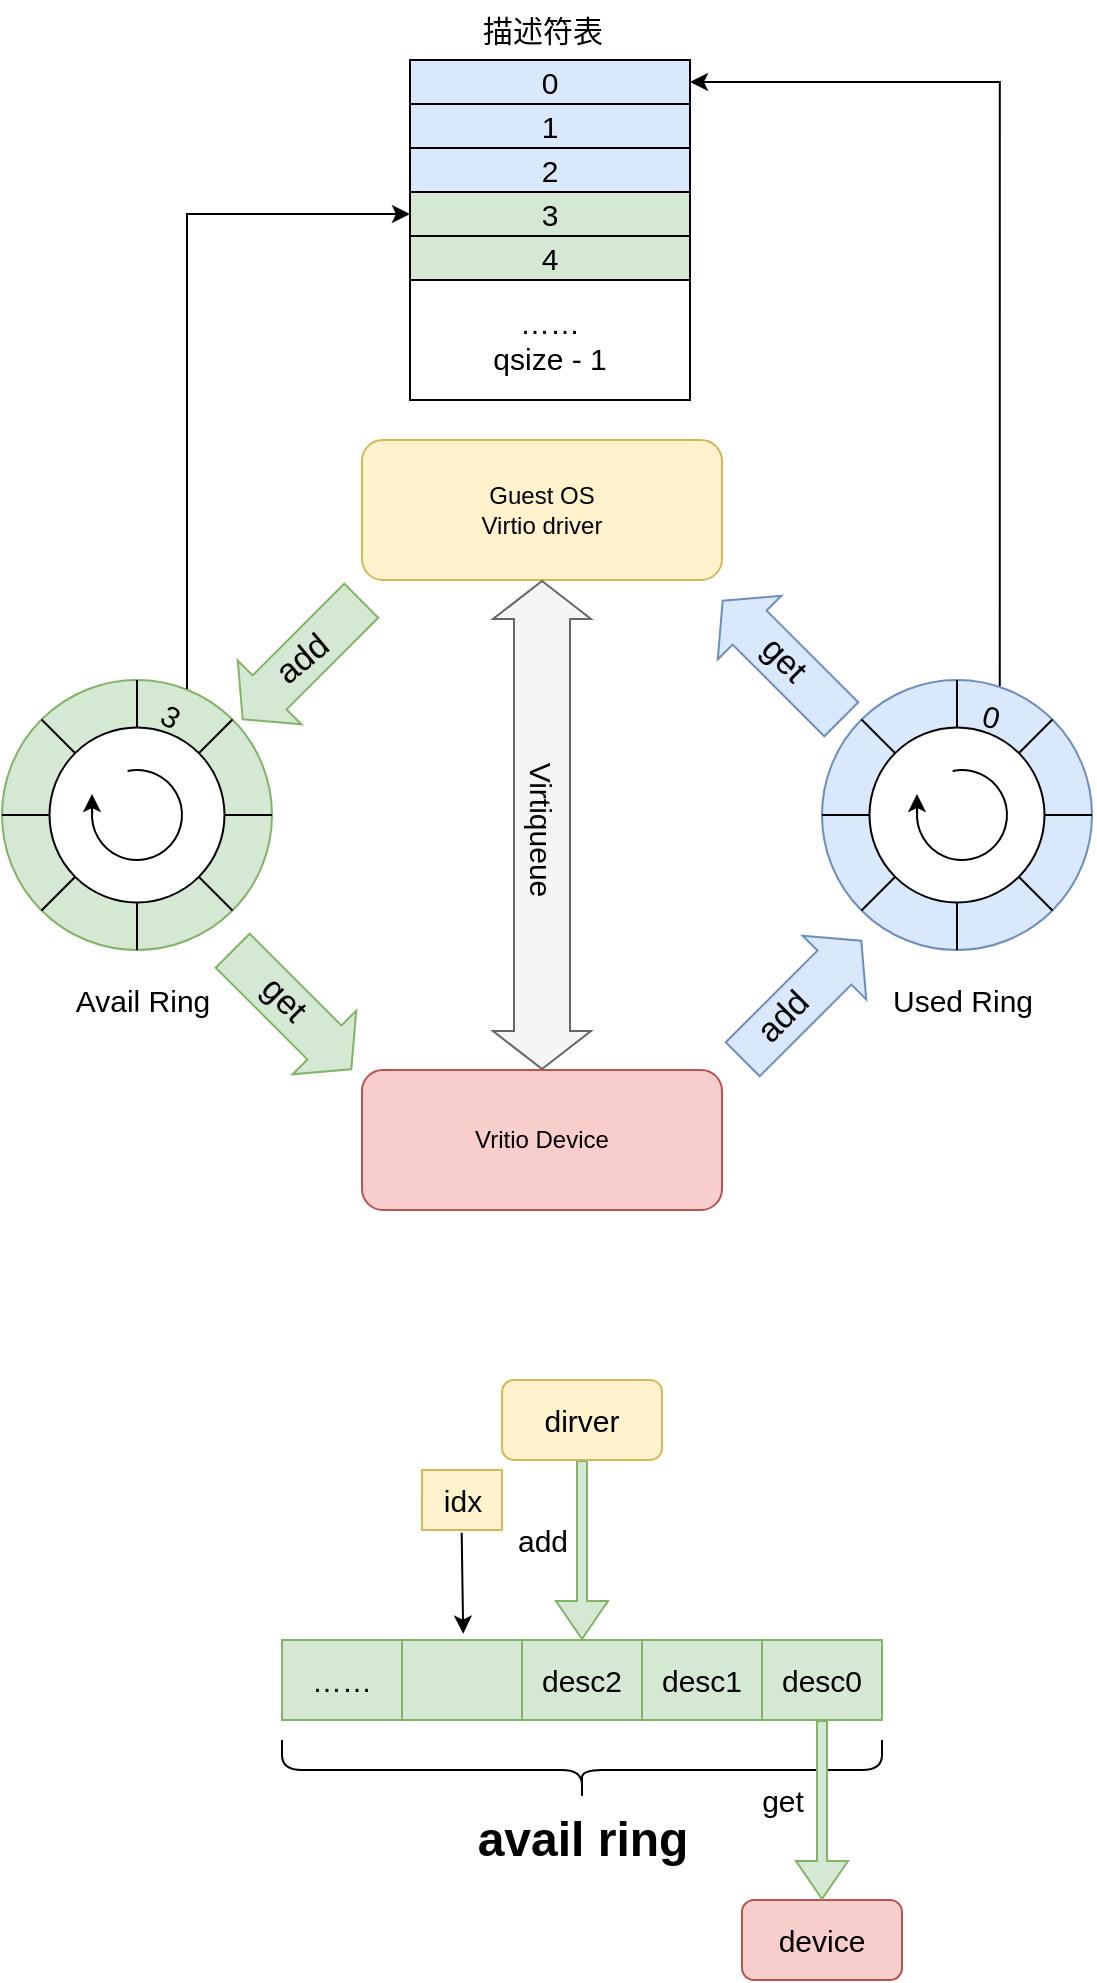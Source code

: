 <mxfile version="20.5.1" type="github">
  <diagram id="mLBqkB2ChwaHw_8gPhbc" name="第 1 页">
    <mxGraphModel dx="948" dy="522" grid="1" gridSize="10" guides="1" tooltips="1" connect="1" arrows="1" fold="1" page="0" pageScale="1" pageWidth="827" pageHeight="1169" math="0" shadow="0">
      <root>
        <mxCell id="0" />
        <mxCell id="1" parent="0" />
        <mxCell id="fm5rg67f0QVLAu_p31AU-152" value="" style="shape=curlyBracket;whiteSpace=wrap;html=1;rounded=1;labelBackgroundColor=none;labelBorderColor=none;strokeColor=#000000;strokeWidth=1;fontSize=15;fontColor=default;fillColor=none;rotation=-90;size=0.5;" vertex="1" parent="1">
          <mxGeometry x="345" y="785" width="30" height="300" as="geometry" />
        </mxCell>
        <mxCell id="fm5rg67f0QVLAu_p31AU-139" value="" style="shape=flexArrow;endArrow=classic;html=1;rounded=0;fontSize=15;width=5;fillColor=#d5e8d4;strokeColor=#82b366;startArrow=none;exitX=0.5;exitY=1;exitDx=0;exitDy=0;" edge="1" parent="1" source="fm5rg67f0QVLAu_p31AU-138" target="fm5rg67f0QVLAu_p31AU-132">
          <mxGeometry width="50" height="50" relative="1" as="geometry">
            <mxPoint x="370" y="790" as="sourcePoint" />
            <mxPoint x="319.58" y="840" as="targetPoint" />
          </mxGeometry>
        </mxCell>
        <mxCell id="fm5rg67f0QVLAu_p31AU-147" value="add" style="edgeLabel;html=1;align=center;verticalAlign=middle;resizable=0;points=[];fontSize=15;fontColor=default;labelBackgroundColor=none;" vertex="1" connectable="0" parent="fm5rg67f0QVLAu_p31AU-139">
          <mxGeometry x="-0.205" y="5" relative="1" as="geometry">
            <mxPoint x="-25" y="4" as="offset" />
          </mxGeometry>
        </mxCell>
        <mxCell id="fm5rg67f0QVLAu_p31AU-2" value="Guest OS&lt;br&gt;Virtio driver" style="rounded=1;whiteSpace=wrap;html=1;fillColor=#fff2cc;strokeColor=#d6b656;" vertex="1" parent="1">
          <mxGeometry x="250" y="270" width="180" height="70" as="geometry" />
        </mxCell>
        <mxCell id="fm5rg67f0QVLAu_p31AU-3" value="" style="shape=flexArrow;endArrow=classic;startArrow=classic;html=1;rounded=0;entryX=0.5;entryY=1;entryDx=0;entryDy=0;width=28;fillColor=#f5f5f5;strokeColor=#666666;exitX=0.5;exitY=0;exitDx=0;exitDy=0;" edge="1" parent="1" source="fm5rg67f0QVLAu_p31AU-4" target="fm5rg67f0QVLAu_p31AU-2">
          <mxGeometry width="100" height="100" relative="1" as="geometry">
            <mxPoint x="340" y="580" as="sourcePoint" />
            <mxPoint x="340" y="360" as="targetPoint" />
          </mxGeometry>
        </mxCell>
        <mxCell id="fm5rg67f0QVLAu_p31AU-12" value="Virtiqueue" style="edgeLabel;html=1;align=center;verticalAlign=middle;resizable=0;points=[];fontSize=15;rotation=90;labelBackgroundColor=none;" vertex="1" connectable="0" parent="fm5rg67f0QVLAu_p31AU-3">
          <mxGeometry x="0.379" y="4" relative="1" as="geometry">
            <mxPoint x="4" y="48" as="offset" />
          </mxGeometry>
        </mxCell>
        <mxCell id="fm5rg67f0QVLAu_p31AU-4" value="Vritio Device" style="rounded=1;whiteSpace=wrap;html=1;fillColor=#f8cecc;strokeColor=#b85450;" vertex="1" parent="1">
          <mxGeometry x="250" y="585" width="180" height="70" as="geometry" />
        </mxCell>
        <mxCell id="fm5rg67f0QVLAu_p31AU-27" value="" style="ellipse;whiteSpace=wrap;html=1;aspect=fixed;fontSize=15;fillColor=#d5e8d4;strokeColor=#82b366;" vertex="1" parent="1">
          <mxGeometry x="70" y="390" width="135" height="135" as="geometry" />
        </mxCell>
        <mxCell id="fm5rg67f0QVLAu_p31AU-40" value="……&lt;br&gt;qsize - 1" style="rounded=0;whiteSpace=wrap;html=1;fontSize=15;" vertex="1" parent="1">
          <mxGeometry x="274" y="190" width="140" height="60" as="geometry" />
        </mxCell>
        <mxCell id="fm5rg67f0QVLAu_p31AU-41" value="描述符表" style="text;html=1;align=center;verticalAlign=middle;resizable=0;points=[];autosize=1;strokeColor=none;fillColor=none;fontSize=15;" vertex="1" parent="1">
          <mxGeometry x="300" y="50" width="80" height="30" as="geometry" />
        </mxCell>
        <mxCell id="fm5rg67f0QVLAu_p31AU-44" value="Avail Ring" style="text;html=1;align=center;verticalAlign=middle;resizable=0;points=[];autosize=1;strokeColor=none;fillColor=none;fontSize=15;" vertex="1" parent="1">
          <mxGeometry x="95" y="535" width="90" height="30" as="geometry" />
        </mxCell>
        <mxCell id="fm5rg67f0QVLAu_p31AU-47" value="Used Ring" style="text;html=1;align=center;verticalAlign=middle;resizable=0;points=[];autosize=1;strokeColor=none;fillColor=none;fontSize=15;" vertex="1" parent="1">
          <mxGeometry x="505" y="535" width="90" height="30" as="geometry" />
        </mxCell>
        <mxCell id="fm5rg67f0QVLAu_p31AU-48" value="" style="shape=flexArrow;endArrow=classic;html=1;rounded=0;fontSize=15;width=24;fillColor=#d5e8d4;strokeColor=#82b366;" edge="1" parent="1">
          <mxGeometry width="50" height="50" relative="1" as="geometry">
            <mxPoint x="250" y="350" as="sourcePoint" />
            <mxPoint x="190" y="410" as="targetPoint" />
          </mxGeometry>
        </mxCell>
        <mxCell id="fm5rg67f0QVLAu_p31AU-51" value="add" style="edgeLabel;html=1;align=center;verticalAlign=middle;resizable=0;points=[];fontSize=17;rotation=-40;labelBackgroundColor=none;" vertex="1" connectable="0" parent="fm5rg67f0QVLAu_p31AU-48">
          <mxGeometry x="-0.3" y="4" relative="1" as="geometry">
            <mxPoint x="-12" y="6" as="offset" />
          </mxGeometry>
        </mxCell>
        <mxCell id="fm5rg67f0QVLAu_p31AU-54" value="" style="shape=flexArrow;endArrow=classic;html=1;rounded=0;fontSize=15;width=24;fillColor=#dae8fc;strokeColor=#6c8ebf;" edge="1" parent="1">
          <mxGeometry width="50" height="50" relative="1" as="geometry">
            <mxPoint x="490" y="410" as="sourcePoint" />
            <mxPoint x="430" y="350" as="targetPoint" />
          </mxGeometry>
        </mxCell>
        <mxCell id="fm5rg67f0QVLAu_p31AU-61" value="get" style="edgeLabel;html=1;align=center;verticalAlign=middle;resizable=0;points=[];fontSize=17;rotation=45;labelBackgroundColor=none;" vertex="1" connectable="0" parent="fm5rg67f0QVLAu_p31AU-54">
          <mxGeometry x="-0.42" y="2" relative="1" as="geometry">
            <mxPoint x="-11" y="-14" as="offset" />
          </mxGeometry>
        </mxCell>
        <mxCell id="fm5rg67f0QVLAu_p31AU-56" value="" style="shape=flexArrow;endArrow=classic;html=1;rounded=0;fontSize=15;width=24;fillColor=#d5e8d4;strokeColor=#82b366;" edge="1" parent="1">
          <mxGeometry width="50" height="50" relative="1" as="geometry">
            <mxPoint x="185" y="525" as="sourcePoint" />
            <mxPoint x="245" y="585" as="targetPoint" />
          </mxGeometry>
        </mxCell>
        <mxCell id="fm5rg67f0QVLAu_p31AU-59" value="get" style="edgeLabel;html=1;align=center;verticalAlign=middle;resizable=0;points=[];fontSize=17;rotation=45;labelBackgroundColor=none;" vertex="1" connectable="0" parent="fm5rg67f0QVLAu_p31AU-56">
          <mxGeometry x="-0.094" y="3" relative="1" as="geometry">
            <mxPoint x="-4" as="offset" />
          </mxGeometry>
        </mxCell>
        <mxCell id="fm5rg67f0QVLAu_p31AU-57" value="" style="shape=flexArrow;endArrow=classic;html=1;rounded=0;fontSize=15;width=24;fillColor=#dae8fc;strokeColor=#6c8ebf;" edge="1" parent="1">
          <mxGeometry width="50" height="50" relative="1" as="geometry">
            <mxPoint x="440" y="580" as="sourcePoint" />
            <mxPoint x="500" y="520" as="targetPoint" />
          </mxGeometry>
        </mxCell>
        <mxCell id="fm5rg67f0QVLAu_p31AU-60" value="add" style="edgeLabel;html=1;align=center;verticalAlign=middle;resizable=0;points=[];fontSize=17;rotation=-45;labelBackgroundColor=none;" vertex="1" connectable="0" parent="fm5rg67f0QVLAu_p31AU-57">
          <mxGeometry x="-0.239" y="5" relative="1" as="geometry">
            <mxPoint x="1" y="6" as="offset" />
          </mxGeometry>
        </mxCell>
        <mxCell id="fm5rg67f0QVLAu_p31AU-64" value="" style="endArrow=none;html=1;rounded=0;fontSize=17;entryX=1;entryY=0;entryDx=0;entryDy=0;exitX=0;exitY=1;exitDx=0;exitDy=0;" edge="1" parent="1" source="fm5rg67f0QVLAu_p31AU-27" target="fm5rg67f0QVLAu_p31AU-27">
          <mxGeometry width="50" height="50" relative="1" as="geometry">
            <mxPoint x="110" y="480" as="sourcePoint" />
            <mxPoint x="160" y="430" as="targetPoint" />
          </mxGeometry>
        </mxCell>
        <mxCell id="fm5rg67f0QVLAu_p31AU-67" value="" style="endArrow=none;html=1;rounded=0;fontSize=17;entryX=0;entryY=0;entryDx=0;entryDy=0;exitX=1;exitY=1;exitDx=0;exitDy=0;" edge="1" parent="1">
          <mxGeometry width="50" height="50" relative="1" as="geometry">
            <mxPoint x="185.23" y="505.23" as="sourcePoint" />
            <mxPoint x="89.77" y="409.77" as="targetPoint" />
          </mxGeometry>
        </mxCell>
        <mxCell id="fm5rg67f0QVLAu_p31AU-68" value="" style="endArrow=none;html=1;rounded=0;fontSize=17;entryX=0.5;entryY=0;entryDx=0;entryDy=0;exitX=0.5;exitY=1;exitDx=0;exitDy=0;" edge="1" parent="1" source="fm5rg67f0QVLAu_p31AU-27" target="fm5rg67f0QVLAu_p31AU-27">
          <mxGeometry width="50" height="50" relative="1" as="geometry">
            <mxPoint x="195.23" y="515.23" as="sourcePoint" />
            <mxPoint x="99.77" y="419.77" as="targetPoint" />
          </mxGeometry>
        </mxCell>
        <mxCell id="fm5rg67f0QVLAu_p31AU-69" value="" style="endArrow=none;html=1;rounded=0;fontSize=17;entryX=0;entryY=0.5;entryDx=0;entryDy=0;exitX=1;exitY=0.5;exitDx=0;exitDy=0;" edge="1" parent="1" source="fm5rg67f0QVLAu_p31AU-27" target="fm5rg67f0QVLAu_p31AU-27">
          <mxGeometry width="50" height="50" relative="1" as="geometry">
            <mxPoint x="205.23" y="525.23" as="sourcePoint" />
            <mxPoint x="109.77" y="429.77" as="targetPoint" />
          </mxGeometry>
        </mxCell>
        <mxCell id="fm5rg67f0QVLAu_p31AU-42" value="" style="ellipse;whiteSpace=wrap;html=1;aspect=fixed;fontSize=15;fillColor=#FFFFFF;" vertex="1" parent="1">
          <mxGeometry x="93.75" y="413.75" width="87.5" height="87.5" as="geometry" />
        </mxCell>
        <mxCell id="fm5rg67f0QVLAu_p31AU-78" value="" style="ellipse;whiteSpace=wrap;html=1;aspect=fixed;fontSize=15;fillColor=#dae8fc;strokeColor=#6c8ebf;" vertex="1" parent="1">
          <mxGeometry x="480" y="390" width="135" height="135" as="geometry" />
        </mxCell>
        <mxCell id="fm5rg67f0QVLAu_p31AU-79" value="" style="endArrow=none;html=1;rounded=0;fontSize=17;entryX=1;entryY=0;entryDx=0;entryDy=0;exitX=0;exitY=1;exitDx=0;exitDy=0;" edge="1" parent="1" source="fm5rg67f0QVLAu_p31AU-78" target="fm5rg67f0QVLAu_p31AU-78">
          <mxGeometry width="50" height="50" relative="1" as="geometry">
            <mxPoint x="520" y="480" as="sourcePoint" />
            <mxPoint x="570" y="430" as="targetPoint" />
          </mxGeometry>
        </mxCell>
        <mxCell id="fm5rg67f0QVLAu_p31AU-80" value="" style="endArrow=none;html=1;rounded=0;fontSize=17;entryX=0;entryY=0;entryDx=0;entryDy=0;exitX=1;exitY=1;exitDx=0;exitDy=0;" edge="1" parent="1">
          <mxGeometry width="50" height="50" relative="1" as="geometry">
            <mxPoint x="595.23" y="505.23" as="sourcePoint" />
            <mxPoint x="499.77" y="409.77" as="targetPoint" />
          </mxGeometry>
        </mxCell>
        <mxCell id="fm5rg67f0QVLAu_p31AU-81" value="" style="endArrow=none;html=1;rounded=0;fontSize=17;entryX=0.5;entryY=0;entryDx=0;entryDy=0;exitX=0.5;exitY=1;exitDx=0;exitDy=0;" edge="1" parent="1" source="fm5rg67f0QVLAu_p31AU-78" target="fm5rg67f0QVLAu_p31AU-78">
          <mxGeometry width="50" height="50" relative="1" as="geometry">
            <mxPoint x="605.23" y="515.23" as="sourcePoint" />
            <mxPoint x="509.77" y="419.77" as="targetPoint" />
          </mxGeometry>
        </mxCell>
        <mxCell id="fm5rg67f0QVLAu_p31AU-82" value="" style="endArrow=none;html=1;rounded=0;fontSize=17;entryX=0;entryY=0.5;entryDx=0;entryDy=0;exitX=1;exitY=0.5;exitDx=0;exitDy=0;" edge="1" parent="1" source="fm5rg67f0QVLAu_p31AU-78" target="fm5rg67f0QVLAu_p31AU-78">
          <mxGeometry width="50" height="50" relative="1" as="geometry">
            <mxPoint x="615.23" y="525.23" as="sourcePoint" />
            <mxPoint x="519.77" y="429.77" as="targetPoint" />
          </mxGeometry>
        </mxCell>
        <mxCell id="fm5rg67f0QVLAu_p31AU-83" value="" style="ellipse;whiteSpace=wrap;html=1;aspect=fixed;fontSize=15;fillColor=#FFFFFF;" vertex="1" parent="1">
          <mxGeometry x="512.5" y="422.5" width="70" height="70" as="geometry" />
        </mxCell>
        <mxCell id="fm5rg67f0QVLAu_p31AU-88" style="edgeStyle=orthogonalEdgeStyle;rounded=0;orthogonalLoop=1;jettySize=auto;html=1;exitX=0.5;exitY=0;exitDx=0;exitDy=0;entryX=0;entryY=0.5;entryDx=0;entryDy=0;strokeColor=#000000;fontSize=15;" edge="1" parent="1" source="fm5rg67f0QVLAu_p31AU-84" target="fm5rg67f0QVLAu_p31AU-36">
          <mxGeometry relative="1" as="geometry" />
        </mxCell>
        <mxCell id="fm5rg67f0QVLAu_p31AU-84" value="3" style="text;html=1;strokeColor=none;fillColor=none;align=center;verticalAlign=middle;whiteSpace=wrap;rounded=0;strokeWidth=2;fontSize=15;rotation=30;" vertex="1" parent="1">
          <mxGeometry x="125" y="392.5" width="60" height="30" as="geometry" />
        </mxCell>
        <mxCell id="fm5rg67f0QVLAu_p31AU-90" style="edgeStyle=orthogonalEdgeStyle;rounded=0;orthogonalLoop=1;jettySize=auto;html=1;exitX=0.5;exitY=0;exitDx=0;exitDy=0;entryX=1;entryY=0.5;entryDx=0;entryDy=0;strokeColor=#000000;fontSize=15;" edge="1" parent="1" source="fm5rg67f0QVLAu_p31AU-89" target="fm5rg67f0QVLAu_p31AU-30">
          <mxGeometry relative="1" as="geometry" />
        </mxCell>
        <mxCell id="fm5rg67f0QVLAu_p31AU-89" value="0" style="text;html=1;strokeColor=none;fillColor=none;align=center;verticalAlign=middle;whiteSpace=wrap;rounded=0;strokeWidth=2;fontSize=15;rotation=15;" vertex="1" parent="1">
          <mxGeometry x="535" y="392.5" width="60" height="30" as="geometry" />
        </mxCell>
        <mxCell id="fm5rg67f0QVLAu_p31AU-29" value="" style="shape=table;startSize=0;container=1;collapsible=0;childLayout=tableLayout;fontSize=15;" vertex="1" parent="1">
          <mxGeometry x="274" y="80" width="140" height="110" as="geometry" />
        </mxCell>
        <mxCell id="fm5rg67f0QVLAu_p31AU-30" value="" style="shape=tableRow;horizontal=0;startSize=0;swimlaneHead=0;swimlaneBody=0;top=0;left=0;bottom=0;right=0;collapsible=0;dropTarget=0;fillColor=none;points=[[0,0.5],[1,0.5]];portConstraint=eastwest;fontSize=15;" vertex="1" parent="fm5rg67f0QVLAu_p31AU-29">
          <mxGeometry width="140" height="22" as="geometry" />
        </mxCell>
        <mxCell id="fm5rg67f0QVLAu_p31AU-31" value="0" style="shape=partialRectangle;html=1;whiteSpace=wrap;connectable=0;overflow=hidden;fillColor=#dae8fc;top=0;left=0;bottom=0;right=0;pointerEvents=1;fontSize=15;strokeColor=#6c8ebf;" vertex="1" parent="fm5rg67f0QVLAu_p31AU-30">
          <mxGeometry width="140" height="22" as="geometry">
            <mxRectangle width="140" height="22" as="alternateBounds" />
          </mxGeometry>
        </mxCell>
        <mxCell id="fm5rg67f0QVLAu_p31AU-32" value="" style="shape=tableRow;horizontal=0;startSize=0;swimlaneHead=0;swimlaneBody=0;top=0;left=0;bottom=0;right=0;collapsible=0;dropTarget=0;fillColor=none;points=[[0,0.5],[1,0.5]];portConstraint=eastwest;fontSize=15;" vertex="1" parent="fm5rg67f0QVLAu_p31AU-29">
          <mxGeometry y="22" width="140" height="22" as="geometry" />
        </mxCell>
        <mxCell id="fm5rg67f0QVLAu_p31AU-33" value="1" style="shape=partialRectangle;html=1;whiteSpace=wrap;connectable=0;overflow=hidden;fillColor=#dae8fc;top=0;left=0;bottom=0;right=0;pointerEvents=1;fontSize=15;strokeColor=#6c8ebf;" vertex="1" parent="fm5rg67f0QVLAu_p31AU-32">
          <mxGeometry width="140" height="22" as="geometry">
            <mxRectangle width="140" height="22" as="alternateBounds" />
          </mxGeometry>
        </mxCell>
        <mxCell id="fm5rg67f0QVLAu_p31AU-34" value="" style="shape=tableRow;horizontal=0;startSize=0;swimlaneHead=0;swimlaneBody=0;top=0;left=0;bottom=0;right=0;collapsible=0;dropTarget=0;fillColor=none;points=[[0,0.5],[1,0.5]];portConstraint=eastwest;fontSize=15;" vertex="1" parent="fm5rg67f0QVLAu_p31AU-29">
          <mxGeometry y="44" width="140" height="22" as="geometry" />
        </mxCell>
        <mxCell id="fm5rg67f0QVLAu_p31AU-35" value="2" style="shape=partialRectangle;html=1;whiteSpace=wrap;connectable=0;overflow=hidden;fillColor=#dae8fc;top=0;left=0;bottom=0;right=0;pointerEvents=1;fontSize=15;strokeColor=#6c8ebf;" vertex="1" parent="fm5rg67f0QVLAu_p31AU-34">
          <mxGeometry width="140" height="22" as="geometry">
            <mxRectangle width="140" height="22" as="alternateBounds" />
          </mxGeometry>
        </mxCell>
        <mxCell id="fm5rg67f0QVLAu_p31AU-36" value="" style="shape=tableRow;horizontal=0;startSize=0;swimlaneHead=0;swimlaneBody=0;top=0;left=0;bottom=0;right=0;collapsible=0;dropTarget=0;fillColor=none;points=[[0,0.5],[1,0.5]];portConstraint=eastwest;fontSize=15;" vertex="1" parent="fm5rg67f0QVLAu_p31AU-29">
          <mxGeometry y="66" width="140" height="22" as="geometry" />
        </mxCell>
        <mxCell id="fm5rg67f0QVLAu_p31AU-37" value="3" style="shape=partialRectangle;html=1;whiteSpace=wrap;connectable=0;overflow=hidden;fillColor=#d5e8d4;top=0;left=0;bottom=0;right=0;pointerEvents=1;fontSize=15;strokeColor=#82b366;" vertex="1" parent="fm5rg67f0QVLAu_p31AU-36">
          <mxGeometry width="140" height="22" as="geometry">
            <mxRectangle width="140" height="22" as="alternateBounds" />
          </mxGeometry>
        </mxCell>
        <mxCell id="fm5rg67f0QVLAu_p31AU-38" value="" style="shape=tableRow;horizontal=0;startSize=0;swimlaneHead=0;swimlaneBody=0;top=0;left=0;bottom=0;right=0;collapsible=0;dropTarget=0;fillColor=none;points=[[0,0.5],[1,0.5]];portConstraint=eastwest;fontSize=15;" vertex="1" parent="fm5rg67f0QVLAu_p31AU-29">
          <mxGeometry y="88" width="140" height="22" as="geometry" />
        </mxCell>
        <mxCell id="fm5rg67f0QVLAu_p31AU-39" value="4" style="shape=partialRectangle;html=1;whiteSpace=wrap;connectable=0;overflow=hidden;fillColor=#d5e8d4;top=0;left=0;bottom=0;right=0;pointerEvents=1;fontSize=15;strokeColor=#82b366;" vertex="1" parent="fm5rg67f0QVLAu_p31AU-38">
          <mxGeometry width="140" height="22" as="geometry">
            <mxRectangle width="140" height="22" as="alternateBounds" />
          </mxGeometry>
        </mxCell>
        <mxCell id="fm5rg67f0QVLAu_p31AU-93" value="" style="shape=table;startSize=0;container=1;collapsible=0;childLayout=tableLayout;strokeColor=#000000;strokeWidth=1;fontSize=15;fillColor=none;" vertex="1" parent="1">
          <mxGeometry x="274" y="80" width="140" height="110" as="geometry" />
        </mxCell>
        <mxCell id="fm5rg67f0QVLAu_p31AU-94" value="" style="shape=tableRow;horizontal=0;startSize=0;swimlaneHead=0;swimlaneBody=0;top=0;left=0;bottom=0;right=0;collapsible=0;dropTarget=0;fillColor=none;points=[[0,0.5],[1,0.5]];portConstraint=eastwest;strokeColor=#000000;strokeWidth=2;fontSize=15;" vertex="1" parent="fm5rg67f0QVLAu_p31AU-93">
          <mxGeometry width="140" height="22" as="geometry" />
        </mxCell>
        <mxCell id="fm5rg67f0QVLAu_p31AU-95" value="" style="shape=partialRectangle;html=1;whiteSpace=wrap;connectable=0;overflow=hidden;fillColor=none;top=0;left=0;bottom=0;right=0;pointerEvents=1;strokeColor=#000000;strokeWidth=2;fontSize=15;" vertex="1" parent="fm5rg67f0QVLAu_p31AU-94">
          <mxGeometry width="140" height="22" as="geometry">
            <mxRectangle width="140" height="22" as="alternateBounds" />
          </mxGeometry>
        </mxCell>
        <mxCell id="fm5rg67f0QVLAu_p31AU-96" value="" style="shape=tableRow;horizontal=0;startSize=0;swimlaneHead=0;swimlaneBody=0;top=0;left=0;bottom=0;right=0;collapsible=0;dropTarget=0;fillColor=none;points=[[0,0.5],[1,0.5]];portConstraint=eastwest;strokeColor=#000000;strokeWidth=2;fontSize=15;" vertex="1" parent="fm5rg67f0QVLAu_p31AU-93">
          <mxGeometry y="22" width="140" height="22" as="geometry" />
        </mxCell>
        <mxCell id="fm5rg67f0QVLAu_p31AU-97" value="" style="shape=partialRectangle;html=1;whiteSpace=wrap;connectable=0;overflow=hidden;fillColor=none;top=0;left=0;bottom=0;right=0;pointerEvents=1;strokeColor=#000000;strokeWidth=2;fontSize=15;" vertex="1" parent="fm5rg67f0QVLAu_p31AU-96">
          <mxGeometry width="140" height="22" as="geometry">
            <mxRectangle width="140" height="22" as="alternateBounds" />
          </mxGeometry>
        </mxCell>
        <mxCell id="fm5rg67f0QVLAu_p31AU-98" value="" style="shape=tableRow;horizontal=0;startSize=0;swimlaneHead=0;swimlaneBody=0;top=0;left=0;bottom=0;right=0;collapsible=0;dropTarget=0;fillColor=none;points=[[0,0.5],[1,0.5]];portConstraint=eastwest;strokeColor=#000000;strokeWidth=2;fontSize=15;" vertex="1" parent="fm5rg67f0QVLAu_p31AU-93">
          <mxGeometry y="44" width="140" height="22" as="geometry" />
        </mxCell>
        <mxCell id="fm5rg67f0QVLAu_p31AU-99" value="" style="shape=partialRectangle;html=1;whiteSpace=wrap;connectable=0;overflow=hidden;fillColor=none;top=0;left=0;bottom=0;right=0;pointerEvents=1;strokeColor=#000000;strokeWidth=2;fontSize=15;" vertex="1" parent="fm5rg67f0QVLAu_p31AU-98">
          <mxGeometry width="140" height="22" as="geometry">
            <mxRectangle width="140" height="22" as="alternateBounds" />
          </mxGeometry>
        </mxCell>
        <mxCell id="fm5rg67f0QVLAu_p31AU-100" value="" style="shape=tableRow;horizontal=0;startSize=0;swimlaneHead=0;swimlaneBody=0;top=0;left=0;bottom=0;right=0;collapsible=0;dropTarget=0;fillColor=none;points=[[0,0.5],[1,0.5]];portConstraint=eastwest;strokeColor=#000000;strokeWidth=2;fontSize=15;" vertex="1" parent="fm5rg67f0QVLAu_p31AU-93">
          <mxGeometry y="66" width="140" height="22" as="geometry" />
        </mxCell>
        <mxCell id="fm5rg67f0QVLAu_p31AU-101" value="" style="shape=partialRectangle;html=1;whiteSpace=wrap;connectable=0;overflow=hidden;fillColor=none;top=0;left=0;bottom=0;right=0;pointerEvents=1;strokeColor=#000000;strokeWidth=2;fontSize=15;" vertex="1" parent="fm5rg67f0QVLAu_p31AU-100">
          <mxGeometry width="140" height="22" as="geometry">
            <mxRectangle width="140" height="22" as="alternateBounds" />
          </mxGeometry>
        </mxCell>
        <mxCell id="fm5rg67f0QVLAu_p31AU-102" value="" style="shape=tableRow;horizontal=0;startSize=0;swimlaneHead=0;swimlaneBody=0;top=0;left=0;bottom=0;right=0;collapsible=0;dropTarget=0;fillColor=none;points=[[0,0.5],[1,0.5]];portConstraint=eastwest;strokeColor=#000000;strokeWidth=2;fontSize=15;" vertex="1" parent="fm5rg67f0QVLAu_p31AU-93">
          <mxGeometry y="88" width="140" height="22" as="geometry" />
        </mxCell>
        <mxCell id="fm5rg67f0QVLAu_p31AU-103" value="" style="shape=partialRectangle;html=1;whiteSpace=wrap;connectable=0;overflow=hidden;fillColor=none;top=0;left=0;bottom=0;right=0;pointerEvents=1;strokeColor=#000000;strokeWidth=2;fontSize=15;" vertex="1" parent="fm5rg67f0QVLAu_p31AU-102">
          <mxGeometry width="140" height="22" as="geometry">
            <mxRectangle width="140" height="22" as="alternateBounds" />
          </mxGeometry>
        </mxCell>
        <mxCell id="fm5rg67f0QVLAu_p31AU-121" value="" style="ellipse;whiteSpace=wrap;html=1;aspect=fixed;fontSize=15;fillColor=#FFFFFF;" vertex="1" parent="1">
          <mxGeometry x="503.75" y="413.75" width="87.5" height="87.5" as="geometry" />
        </mxCell>
        <mxCell id="fm5rg67f0QVLAu_p31AU-123" value="" style="verticalLabelPosition=bottom;verticalAlign=top;html=1;shape=mxgraph.basic.arc;startAngle=0.3;endAngle=0.1;labelBackgroundColor=none;strokeColor=#000000;strokeWidth=1;fontSize=15;fillColor=none;direction=west;rotation=60;" vertex="1" parent="1">
          <mxGeometry x="115" y="435" width="45" height="45" as="geometry" />
        </mxCell>
        <mxCell id="fm5rg67f0QVLAu_p31AU-125" value="" style="edgeStyle=elbowEdgeStyle;elbow=vertical;endArrow=classic;html=1;rounded=0;strokeColor=#000000;fontSize=15;" edge="1" parent="1">
          <mxGeometry width="50" height="50" relative="1" as="geometry">
            <mxPoint x="115" y="457" as="sourcePoint" />
            <mxPoint x="115" y="447" as="targetPoint" />
            <Array as="points" />
          </mxGeometry>
        </mxCell>
        <mxCell id="fm5rg67f0QVLAu_p31AU-129" value="" style="verticalLabelPosition=bottom;verticalAlign=top;html=1;shape=mxgraph.basic.arc;startAngle=0.3;endAngle=0.1;labelBackgroundColor=none;strokeColor=#000000;strokeWidth=1;fontSize=15;fillColor=none;direction=west;rotation=60;" vertex="1" parent="1">
          <mxGeometry x="527.5" y="435" width="45" height="45" as="geometry" />
        </mxCell>
        <mxCell id="fm5rg67f0QVLAu_p31AU-130" value="" style="edgeStyle=elbowEdgeStyle;elbow=vertical;endArrow=classic;html=1;rounded=0;strokeColor=#000000;fontSize=15;" edge="1" parent="1">
          <mxGeometry width="50" height="50" relative="1" as="geometry">
            <mxPoint x="527.5" y="457" as="sourcePoint" />
            <mxPoint x="527.5" y="447" as="targetPoint" />
            <Array as="points" />
          </mxGeometry>
        </mxCell>
        <mxCell id="fm5rg67f0QVLAu_p31AU-131" value="" style="shape=table;startSize=0;container=1;collapsible=0;childLayout=tableLayout;labelBackgroundColor=none;strokeColor=#82b366;strokeWidth=1;fontSize=15;fillColor=#d5e8d4;" vertex="1" parent="1">
          <mxGeometry x="210" y="870" width="300" height="40" as="geometry" />
        </mxCell>
        <mxCell id="fm5rg67f0QVLAu_p31AU-132" value="" style="shape=tableRow;horizontal=0;startSize=0;swimlaneHead=0;swimlaneBody=0;top=0;left=0;bottom=0;right=0;collapsible=0;dropTarget=0;fillColor=none;points=[[0,0.5],[1,0.5]];portConstraint=eastwest;labelBackgroundColor=none;strokeColor=#000000;strokeWidth=1;fontSize=15;" vertex="1" parent="fm5rg67f0QVLAu_p31AU-131">
          <mxGeometry width="300" height="40" as="geometry" />
        </mxCell>
        <mxCell id="fm5rg67f0QVLAu_p31AU-133" value="……" style="shape=partialRectangle;html=1;whiteSpace=wrap;connectable=0;overflow=hidden;fillColor=none;top=0;left=0;bottom=0;right=0;pointerEvents=1;labelBackgroundColor=none;strokeColor=#000000;strokeWidth=1;fontSize=15;" vertex="1" parent="fm5rg67f0QVLAu_p31AU-132">
          <mxGeometry width="60" height="40" as="geometry">
            <mxRectangle width="60" height="40" as="alternateBounds" />
          </mxGeometry>
        </mxCell>
        <mxCell id="fm5rg67f0QVLAu_p31AU-134" value="" style="shape=partialRectangle;html=1;whiteSpace=wrap;connectable=0;overflow=hidden;fillColor=none;top=0;left=0;bottom=0;right=0;pointerEvents=1;labelBackgroundColor=none;strokeColor=#000000;strokeWidth=1;fontSize=15;" vertex="1" parent="fm5rg67f0QVLAu_p31AU-132">
          <mxGeometry x="60" width="60" height="40" as="geometry">
            <mxRectangle width="60" height="40" as="alternateBounds" />
          </mxGeometry>
        </mxCell>
        <mxCell id="fm5rg67f0QVLAu_p31AU-135" value="desc2" style="shape=partialRectangle;html=1;whiteSpace=wrap;connectable=0;overflow=hidden;fillColor=none;top=0;left=0;bottom=0;right=0;pointerEvents=1;labelBackgroundColor=none;strokeColor=#000000;strokeWidth=1;fontSize=15;" vertex="1" parent="fm5rg67f0QVLAu_p31AU-132">
          <mxGeometry x="120" width="60" height="40" as="geometry">
            <mxRectangle width="60" height="40" as="alternateBounds" />
          </mxGeometry>
        </mxCell>
        <mxCell id="fm5rg67f0QVLAu_p31AU-136" value="desc1" style="shape=partialRectangle;html=1;whiteSpace=wrap;connectable=0;overflow=hidden;fillColor=none;top=0;left=0;bottom=0;right=0;pointerEvents=1;labelBackgroundColor=none;strokeColor=#000000;strokeWidth=1;fontSize=15;" vertex="1" parent="fm5rg67f0QVLAu_p31AU-132">
          <mxGeometry x="180" width="60" height="40" as="geometry">
            <mxRectangle width="60" height="40" as="alternateBounds" />
          </mxGeometry>
        </mxCell>
        <mxCell id="fm5rg67f0QVLAu_p31AU-137" value="desc0" style="shape=partialRectangle;html=1;whiteSpace=wrap;connectable=0;overflow=hidden;fillColor=none;top=0;left=0;bottom=0;right=0;pointerEvents=1;labelBackgroundColor=none;strokeColor=#000000;strokeWidth=1;fontSize=15;" vertex="1" parent="fm5rg67f0QVLAu_p31AU-132">
          <mxGeometry x="240" width="60" height="40" as="geometry">
            <mxRectangle width="60" height="40" as="alternateBounds" />
          </mxGeometry>
        </mxCell>
        <mxCell id="fm5rg67f0QVLAu_p31AU-138" value="dirver" style="rounded=1;whiteSpace=wrap;html=1;labelBackgroundColor=none;strokeColor=#d6b656;strokeWidth=1;fontSize=15;fillColor=#fff2cc;" vertex="1" parent="1">
          <mxGeometry x="320" y="740" width="80" height="40" as="geometry" />
        </mxCell>
        <mxCell id="fm5rg67f0QVLAu_p31AU-148" value="device" style="rounded=1;whiteSpace=wrap;html=1;labelBackgroundColor=none;strokeColor=#b85450;strokeWidth=1;fontSize=15;fillColor=#f8cecc;" vertex="1" parent="1">
          <mxGeometry x="440" y="1000" width="80" height="40" as="geometry" />
        </mxCell>
        <mxCell id="fm5rg67f0QVLAu_p31AU-151" value="avail ring" style="text;strokeColor=none;fillColor=none;html=1;fontSize=24;fontStyle=1;verticalAlign=middle;align=center;labelBackgroundColor=none;labelBorderColor=none;strokeWidth=1;fontColor=default;" vertex="1" parent="1">
          <mxGeometry x="310" y="950" width="100" height="40" as="geometry" />
        </mxCell>
        <mxCell id="fm5rg67f0QVLAu_p31AU-153" value="" style="shape=flexArrow;endArrow=classic;html=1;rounded=0;fontSize=15;width=5;fillColor=#d5e8d4;strokeColor=#82b366;startArrow=none;exitX=0.5;exitY=1;exitDx=0;exitDy=0;" edge="1" parent="1">
          <mxGeometry width="50" height="50" relative="1" as="geometry">
            <mxPoint x="480" y="910" as="sourcePoint" />
            <mxPoint x="480" y="1000" as="targetPoint" />
          </mxGeometry>
        </mxCell>
        <mxCell id="fm5rg67f0QVLAu_p31AU-154" value="get" style="edgeLabel;html=1;align=center;verticalAlign=middle;resizable=0;points=[];fontSize=15;fontColor=default;labelBackgroundColor=none;" vertex="1" connectable="0" parent="fm5rg67f0QVLAu_p31AU-153">
          <mxGeometry x="-0.205" y="5" relative="1" as="geometry">
            <mxPoint x="-25" y="4" as="offset" />
          </mxGeometry>
        </mxCell>
        <mxCell id="fm5rg67f0QVLAu_p31AU-158" value="idx" style="text;html=1;align=center;verticalAlign=middle;resizable=0;points=[];autosize=1;strokeColor=#d6b656;fillColor=#fff2cc;fontSize=15;labelBackgroundColor=none;labelBorderColor=none;strokeWidth=1;" vertex="1" parent="1">
          <mxGeometry x="280" y="785" width="40" height="30" as="geometry" />
        </mxCell>
        <mxCell id="fm5rg67f0QVLAu_p31AU-159" value="" style="endArrow=classic;html=1;rounded=0;strokeColor=#000000;fontSize=15;fontColor=default;exitX=0.496;exitY=1.046;exitDx=0;exitDy=0;exitPerimeter=0;entryX=0.302;entryY=-0.079;entryDx=0;entryDy=0;entryPerimeter=0;" edge="1" parent="1" source="fm5rg67f0QVLAu_p31AU-158" target="fm5rg67f0QVLAu_p31AU-132">
          <mxGeometry width="50" height="50" relative="1" as="geometry">
            <mxPoint x="440" y="850" as="sourcePoint" />
            <mxPoint x="490" y="800" as="targetPoint" />
          </mxGeometry>
        </mxCell>
      </root>
    </mxGraphModel>
  </diagram>
</mxfile>
